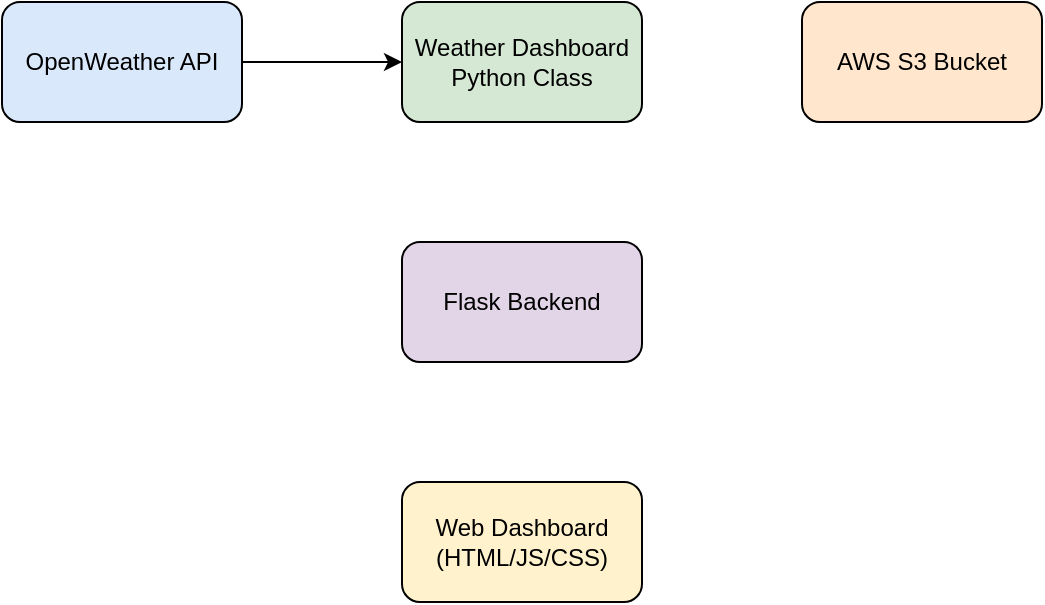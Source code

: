 <mxfile>
    <diagram id="j3Voydlt7Sxy1a7mIjUZ" name="Weather Dashboard Architecture">
        <mxGraphModel dx="728" dy="319" grid="1" gridSize="10" guides="1" tooltips="1" connect="1" arrows="1" fold="1" page="1" pageScale="1" pageWidth="850" pageHeight="1100" background="none" math="0" shadow="0">
            <root>
                <mxCell id="0"/>
                <mxCell id="1" parent="0"/>
                <mxCell id="2" value="OpenWeather API" style="rounded=1;whiteSpace=wrap;html=1;fillColor=#dae8fc;" vertex="1" parent="1">
                    <mxGeometry x="120" y="80" width="120" height="60" as="geometry"/>
                </mxCell>
                <mxCell id="3" value="Weather Dashboard&#10;Python Class" style="rounded=1;whiteSpace=wrap;html=1;fillColor=#d5e8d4;" vertex="1" parent="1">
                    <mxGeometry x="320" y="80" width="120" height="60" as="geometry"/>
                </mxCell>
                <mxCell id="4" value="AWS S3 Bucket" style="rounded=1;whiteSpace=wrap;html=1;fillColor=#ffe6cc;" vertex="1" parent="1">
                    <mxGeometry x="520" y="80" width="120" height="60" as="geometry"/>
                </mxCell>
                <mxCell id="5" value="Flask Backend" style="rounded=1;whiteSpace=wrap;html=1;fillColor=#e1d5e7;" vertex="1" parent="1">
                    <mxGeometry x="320" y="200" width="120" height="60" as="geometry"/>
                </mxCell>
                <mxCell id="6" value="Web Dashboard&#10;(HTML/JS/CSS)" style="rounded=1;whiteSpace=wrap;html=1;fillColor=#fff2cc;" vertex="1" parent="1">
                    <mxGeometry x="320" y="320" width="120" height="60" as="geometry"/>
                </mxCell>
                <mxCell id="7" value="" style="endArrow=classic;html=1;exitX=1;exitY=0.5;entryX=0;exitDx=0;exitDy=0;" edge="1" parent="1" source="2" target="3">
                    <mxGeometry width="50" height="50" relative="1" as="geometry"/>
                </mxCell>
            </root>
        </mxGraphModel>
    </diagram>
    <diagram id="qmVt7cW2A3sWFAFn1v_X" name="Page-2">
        <mxGraphModel dx="582" dy="255" grid="1" gridSize="10" guides="1" tooltips="1" connect="1" arrows="1" fold="1" page="1" pageScale="1" pageWidth="850" pageHeight="1100" math="0" shadow="0">
            <root>
                <mxCell id="0"/>
                <mxCell id="1" parent="0"/>
                <mxCell id="tbQfBESd5EVAhKs7lRRM-1" value="OpenWeather API" style="rounded=1;whiteSpace=wrap;html=1;fillColor=#d80073;fontColor=#ffffff;strokeColor=#A50040;" vertex="1" parent="1">
                    <mxGeometry x="120" y="80" width="120" height="60" as="geometry"/>
                </mxCell>
                <mxCell id="tbQfBESd5EVAhKs7lRRM-2" value="Weather Dashboard&#10;Python Class" style="rounded=1;whiteSpace=wrap;html=1;fillColor=#a20025;fontColor=#ffffff;strokeColor=#6F0000;" vertex="1" parent="1">
                    <mxGeometry x="320" y="80" width="120" height="60" as="geometry"/>
                </mxCell>
                <mxCell id="tbQfBESd5EVAhKs7lRRM-3" value="AWS S3 Bucket" style="rounded=1;whiteSpace=wrap;html=1;fillColor=#008a00;fontColor=#ffffff;strokeColor=#005700;" vertex="1" parent="1">
                    <mxGeometry x="520" y="80" width="120" height="60" as="geometry"/>
                </mxCell>
                <mxCell id="tbQfBESd5EVAhKs7lRRM-4" value="Flask Backend" style="rounded=1;whiteSpace=wrap;html=1;fillColor=#6a00ff;fontColor=#ffffff;strokeColor=#3700CC;" vertex="1" parent="1">
                    <mxGeometry x="320" y="200" width="120" height="60" as="geometry"/>
                </mxCell>
                <mxCell id="tbQfBESd5EVAhKs7lRRM-5" value="Web Dashboard&#10;(HTML/JS/CSS)" style="rounded=1;whiteSpace=wrap;html=1;" vertex="1" parent="1">
                    <mxGeometry x="320" y="320" width="120" height="60" as="geometry"/>
                </mxCell>
                <mxCell id="tbQfBESd5EVAhKs7lRRM-6" value="" style="endArrow=classic;html=1;exitX=1;exitY=0.5;entryX=0;exitDx=0;exitDy=0;fillColor=#6a00ff;strokeColor=#3700CC;flowAnimation=1;" edge="1" parent="1" source="tbQfBESd5EVAhKs7lRRM-1" target="tbQfBESd5EVAhKs7lRRM-2">
                    <mxGeometry width="50" height="50" relative="1" as="geometry"/>
                </mxCell>
                <mxCell id="tbQfBESd5EVAhKs7lRRM-10" style="edgeStyle=none;html=1;exitX=0;exitY=0;exitDx=45;exitDy=26;exitPerimeter=0;entryX=0.317;entryY=0.573;entryDx=0;entryDy=0;entryPerimeter=0;flowAnimation=1;" edge="1" parent="1">
                    <mxGeometry relative="1" as="geometry">
                        <mxPoint x="479.477" y="104.023" as="sourcePoint"/>
                        <mxPoint x="496.153" y="105.656" as="targetPoint"/>
                    </mxGeometry>
                </mxCell>
                <mxCell id="tbQfBESd5EVAhKs7lRRM-11" value="" style="endArrow=classic;html=1;exitX=1;exitY=0.5;entryX=0;exitDx=0;exitDy=0;fillColor=#6a00ff;strokeColor=#3700CC;flowAnimation=1;" edge="1" parent="1">
                    <mxGeometry width="50" height="50" relative="1" as="geometry">
                        <mxPoint x="440" y="109.5" as="sourcePoint"/>
                        <mxPoint x="520" y="109.5" as="targetPoint"/>
                    </mxGeometry>
                </mxCell>
                <mxCell id="tbQfBESd5EVAhKs7lRRM-12" value="" style="endArrow=classic;html=1;fillColor=#6a00ff;strokeColor=#3700CC;flowAnimation=1;exitX=0.067;exitY=1.053;exitDx=0;exitDy=0;exitPerimeter=0;" edge="1" parent="1" source="tbQfBESd5EVAhKs7lRRM-3">
                    <mxGeometry width="50" height="50" relative="1" as="geometry">
                        <mxPoint x="380" y="190" as="sourcePoint"/>
                        <mxPoint x="390" y="200" as="targetPoint"/>
                        <Array as="points">
                            <mxPoint x="370" y="170"/>
                        </Array>
                    </mxGeometry>
                </mxCell>
                <mxCell id="tbQfBESd5EVAhKs7lRRM-13" value="" style="endArrow=classic;html=1;fillColor=#6a00ff;strokeColor=#3700CC;flowAnimation=1;" edge="1" parent="1">
                    <mxGeometry width="50" height="50" relative="1" as="geometry">
                        <mxPoint x="390" y="200" as="sourcePoint"/>
                        <mxPoint x="390" y="420" as="targetPoint"/>
                        <Array as="points">
                            <mxPoint x="390" y="320"/>
                        </Array>
                    </mxGeometry>
                </mxCell>
                <mxCell id="tbQfBESd5EVAhKs7lRRM-15" value="User Interface" style="rounded=1;whiteSpace=wrap;html=1;fillColor=#76608a;fontColor=#ffffff;strokeColor=#432D57;" vertex="1" parent="1">
                    <mxGeometry x="330" y="430" width="120" height="60" as="geometry"/>
                </mxCell>
            </root>
        </mxGraphModel>
    </diagram>
</mxfile>